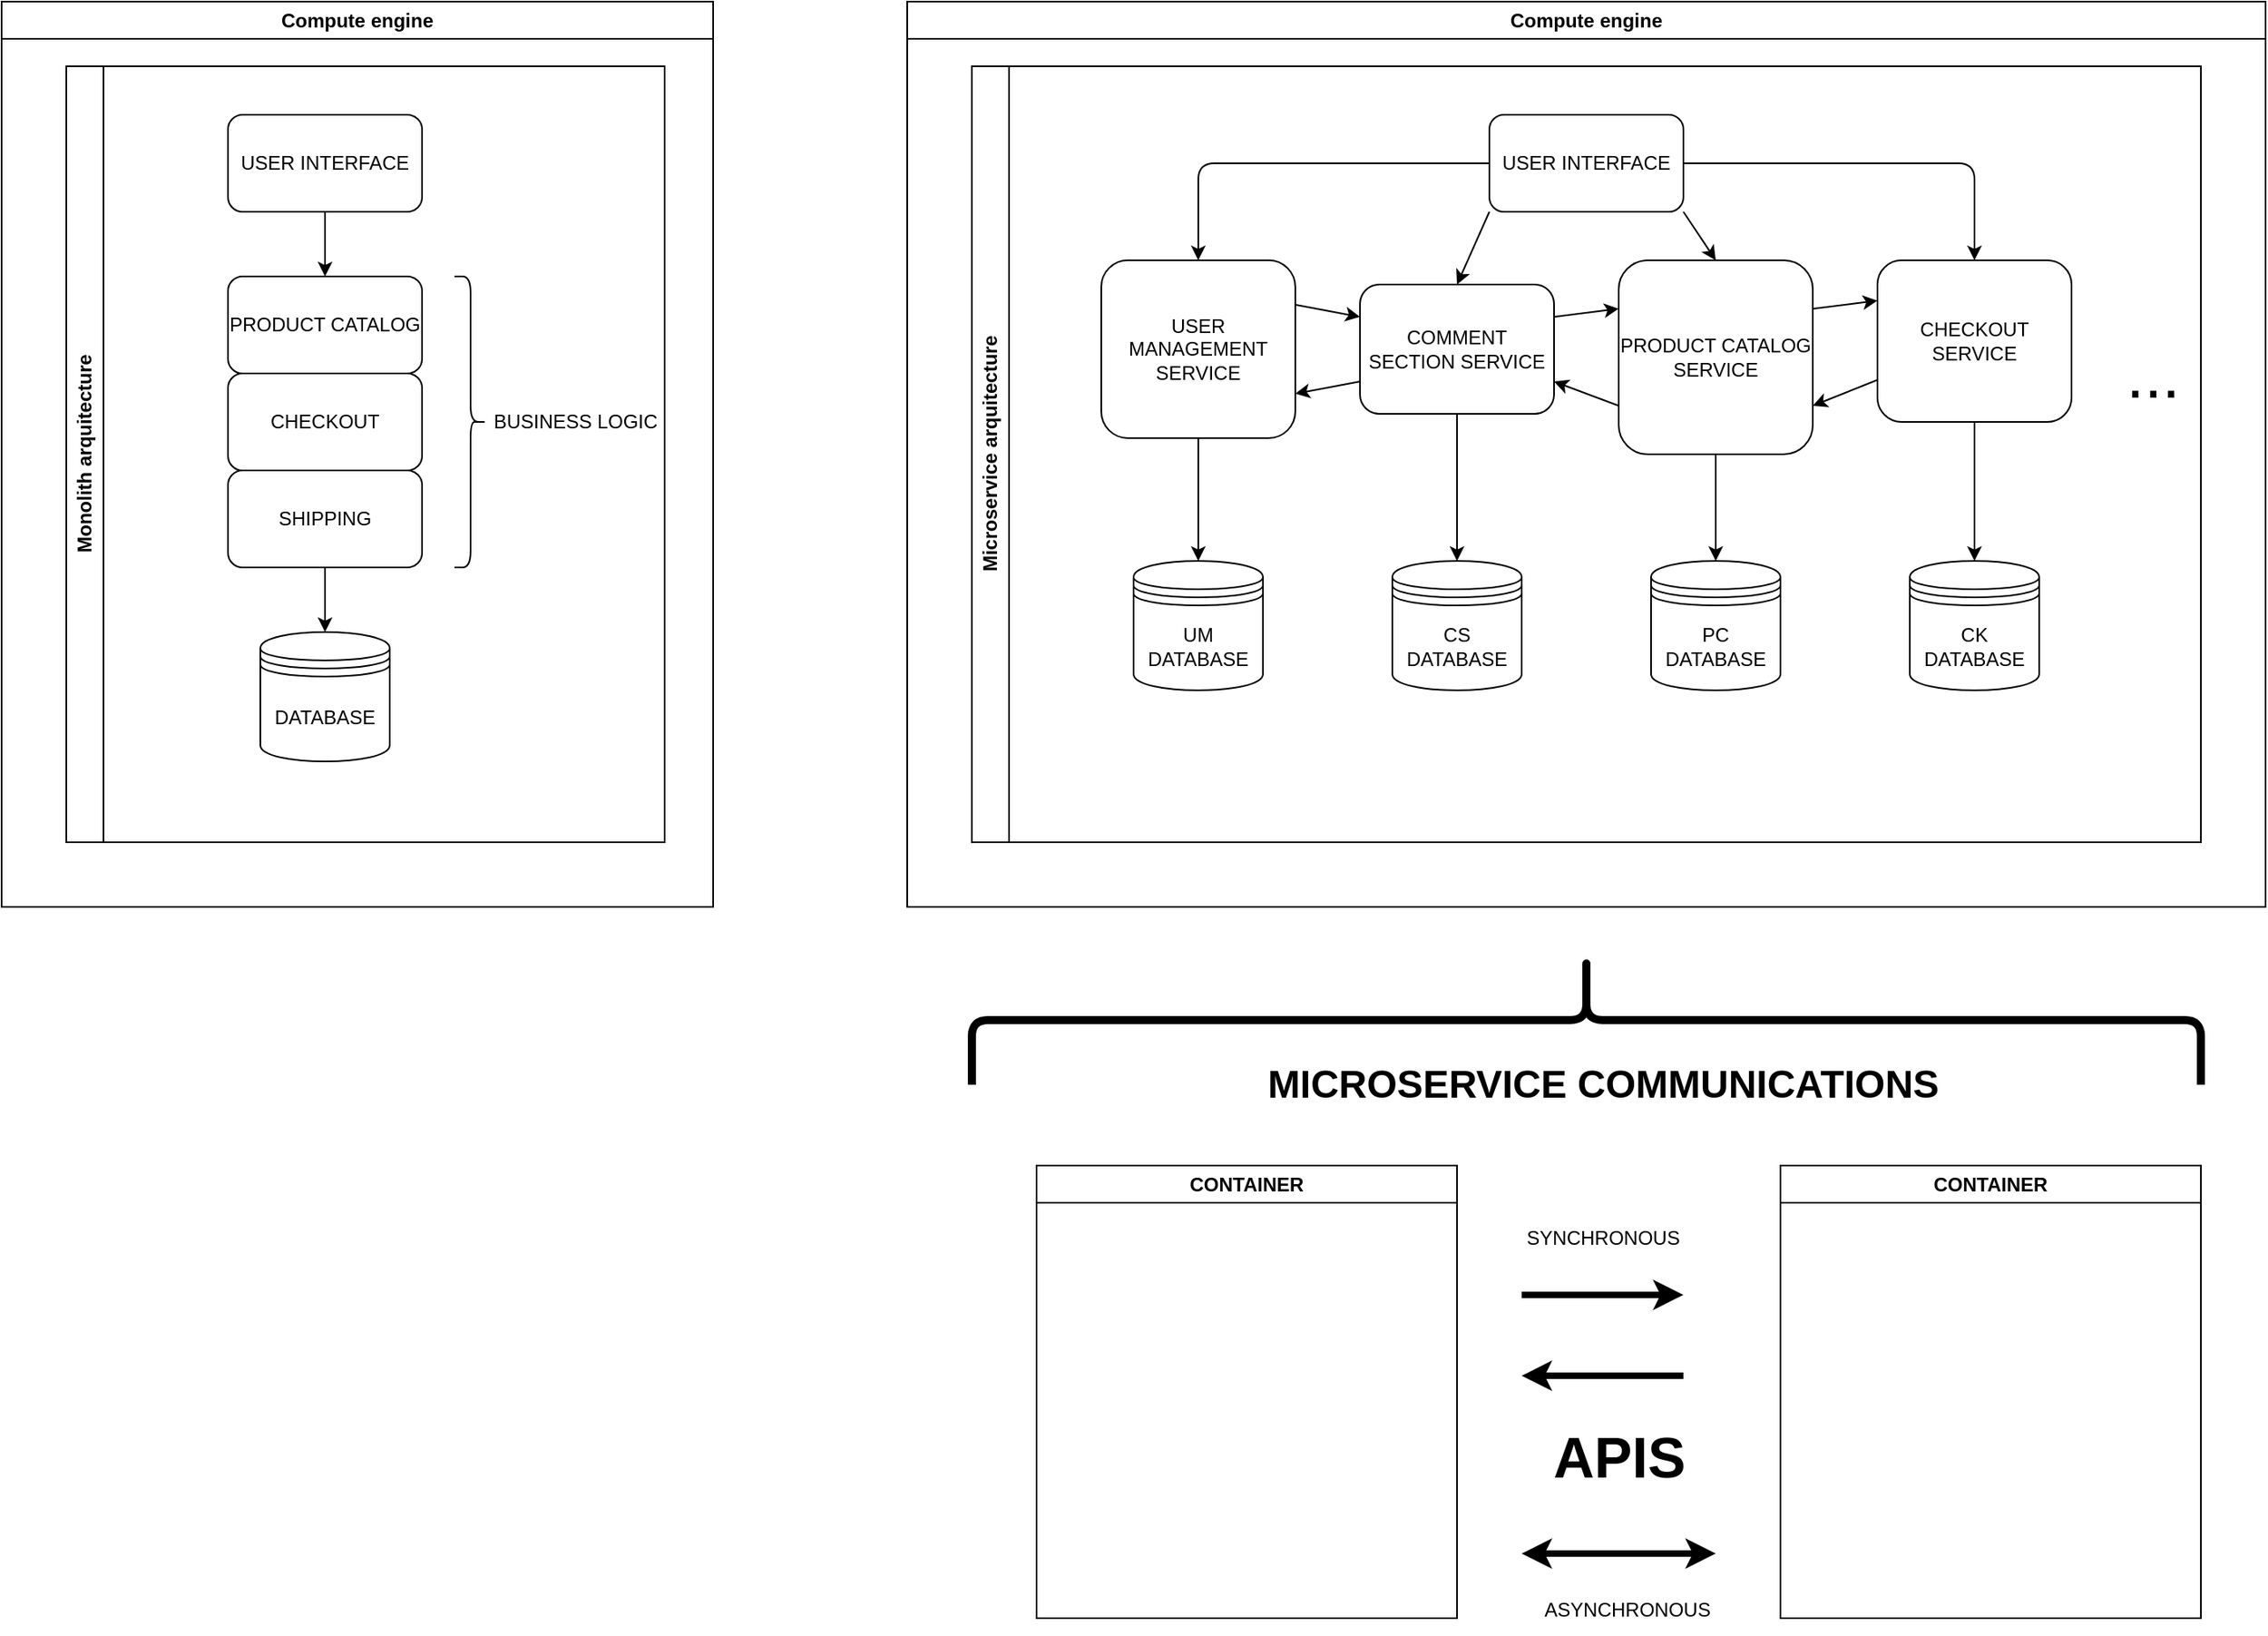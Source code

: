 <mxfile>
    <diagram id="6E3Zh_FaCeuFza-TY5ni" name="Page-1">
        <mxGraphModel dx="971" dy="837" grid="1" gridSize="10" guides="1" tooltips="1" connect="1" arrows="1" fold="1" page="1" pageScale="1" pageWidth="827" pageHeight="1169" math="0" shadow="0">
            <root>
                <mxCell id="0"/>
                <mxCell id="1" parent="0"/>
                <mxCell id="2" value="Compute engine" style="swimlane;whiteSpace=wrap;html=1;" parent="1" vertex="1">
                    <mxGeometry x="40" y="80" width="440" height="560" as="geometry"/>
                </mxCell>
                <mxCell id="5" value="Monolith arquitecture" style="swimlane;horizontal=0;whiteSpace=wrap;html=1;" parent="2" vertex="1">
                    <mxGeometry x="40" y="40" width="370" height="480" as="geometry"/>
                </mxCell>
                <mxCell id="6" value="USER INTERFACE" style="rounded=1;whiteSpace=wrap;html=1;" parent="5" vertex="1">
                    <mxGeometry x="100" y="30" width="120" height="60" as="geometry"/>
                </mxCell>
                <mxCell id="7" value="PRODUCT CATALOG" style="rounded=1;whiteSpace=wrap;html=1;" vertex="1" parent="5">
                    <mxGeometry x="100" y="130" width="120" height="60" as="geometry"/>
                </mxCell>
                <mxCell id="8" value="CHECKOUT" style="rounded=1;whiteSpace=wrap;html=1;" vertex="1" parent="5">
                    <mxGeometry x="100" y="190" width="120" height="60" as="geometry"/>
                </mxCell>
                <mxCell id="9" value="SHIPPING" style="rounded=1;whiteSpace=wrap;html=1;" vertex="1" parent="5">
                    <mxGeometry x="100" y="250" width="120" height="60" as="geometry"/>
                </mxCell>
                <mxCell id="10" value="" style="shape=curlyBracket;whiteSpace=wrap;html=1;rounded=1;flipH=1;labelPosition=right;verticalLabelPosition=middle;align=left;verticalAlign=middle;" vertex="1" parent="5">
                    <mxGeometry x="240" y="130" width="20" height="180" as="geometry"/>
                </mxCell>
                <mxCell id="12" value="DATABASE" style="shape=datastore;whiteSpace=wrap;html=1;" vertex="1" parent="5">
                    <mxGeometry x="120" y="350" width="80" height="80" as="geometry"/>
                </mxCell>
                <mxCell id="13" value="" style="endArrow=classic;html=1;exitX=0.5;exitY=1;exitDx=0;exitDy=0;entryX=0.5;entryY=0;entryDx=0;entryDy=0;" edge="1" parent="5" source="6" target="7">
                    <mxGeometry width="50" height="50" relative="1" as="geometry">
                        <mxPoint x="230" y="290" as="sourcePoint"/>
                        <mxPoint x="280" y="240" as="targetPoint"/>
                    </mxGeometry>
                </mxCell>
                <mxCell id="14" value="" style="endArrow=classic;html=1;entryX=0.5;entryY=0;entryDx=0;entryDy=0;exitX=0.5;exitY=1;exitDx=0;exitDy=0;" edge="1" parent="5" source="9" target="12">
                    <mxGeometry width="50" height="50" relative="1" as="geometry">
                        <mxPoint x="160" y="320" as="sourcePoint"/>
                        <mxPoint x="170" y="140" as="targetPoint"/>
                    </mxGeometry>
                </mxCell>
                <mxCell id="15" value="BUSINESS LOGIC" style="text;html=1;strokeColor=none;fillColor=none;align=center;verticalAlign=middle;whiteSpace=wrap;rounded=0;rotation=0;" vertex="1" parent="5">
                    <mxGeometry x="260" y="205" width="110" height="30" as="geometry"/>
                </mxCell>
                <mxCell id="27" value="Compute engine" style="swimlane;whiteSpace=wrap;html=1;" vertex="1" parent="1">
                    <mxGeometry x="600" y="80" width="840" height="560" as="geometry"/>
                </mxCell>
                <mxCell id="28" value="Microservice arquitecture" style="swimlane;horizontal=0;whiteSpace=wrap;html=1;" vertex="1" parent="27">
                    <mxGeometry x="40" y="40" width="760" height="480" as="geometry"/>
                </mxCell>
                <mxCell id="38" value="USER INTERFACE" style="rounded=1;whiteSpace=wrap;html=1;" vertex="1" parent="28">
                    <mxGeometry x="320" y="30" width="120" height="60" as="geometry"/>
                </mxCell>
                <mxCell id="39" value="USER MANAGEMENT SERVICE" style="rounded=1;whiteSpace=wrap;html=1;" vertex="1" parent="28">
                    <mxGeometry x="80" y="120" width="120" height="110" as="geometry"/>
                </mxCell>
                <mxCell id="40" value="COMMENT SECTION SERVICE" style="rounded=1;whiteSpace=wrap;html=1;" vertex="1" parent="28">
                    <mxGeometry x="240" y="135" width="120" height="80" as="geometry"/>
                </mxCell>
                <mxCell id="41" value="PRODUCT CATALOG SERVICE" style="rounded=1;whiteSpace=wrap;html=1;" vertex="1" parent="28">
                    <mxGeometry x="400" y="120" width="120" height="120" as="geometry"/>
                </mxCell>
                <mxCell id="42" value="CHECKOUT SERVICE" style="rounded=1;whiteSpace=wrap;html=1;" vertex="1" parent="28">
                    <mxGeometry x="560" y="120" width="120" height="100" as="geometry"/>
                </mxCell>
                <mxCell id="43" value="&lt;font style=&quot;font-size: 40px;&quot;&gt;...&lt;/font&gt;" style="text;html=1;align=center;verticalAlign=middle;resizable=0;points=[];autosize=1;strokeColor=none;fillColor=none;" vertex="1" parent="28">
                    <mxGeometry x="700" y="160" width="60" height="60" as="geometry"/>
                </mxCell>
                <mxCell id="44" value="UM DATABASE" style="shape=datastore;whiteSpace=wrap;html=1;" vertex="1" parent="28">
                    <mxGeometry x="100" y="306" width="80" height="80" as="geometry"/>
                </mxCell>
                <mxCell id="45" value="CS DATABASE" style="shape=datastore;whiteSpace=wrap;html=1;" vertex="1" parent="28">
                    <mxGeometry x="260" y="306" width="80" height="80" as="geometry"/>
                </mxCell>
                <mxCell id="46" value="PC DATABASE" style="shape=datastore;whiteSpace=wrap;html=1;" vertex="1" parent="28">
                    <mxGeometry x="420" y="306" width="80" height="80" as="geometry"/>
                </mxCell>
                <mxCell id="47" value="CK DATABASE" style="shape=datastore;whiteSpace=wrap;html=1;" vertex="1" parent="28">
                    <mxGeometry x="580" y="306" width="80" height="80" as="geometry"/>
                </mxCell>
                <mxCell id="65" value="" style="endArrow=classic;html=1;fontSize=40;exitX=1;exitY=0.25;exitDx=0;exitDy=0;entryX=0;entryY=0.25;entryDx=0;entryDy=0;" edge="1" parent="28" source="39" target="40">
                    <mxGeometry width="50" height="50" relative="1" as="geometry">
                        <mxPoint x="250" y="170" as="sourcePoint"/>
                        <mxPoint x="300" y="120" as="targetPoint"/>
                    </mxGeometry>
                </mxCell>
                <mxCell id="66" value="" style="endArrow=classic;html=1;fontSize=40;exitX=0;exitY=0.75;exitDx=0;exitDy=0;entryX=1;entryY=0.75;entryDx=0;entryDy=0;" edge="1" parent="28" source="40" target="39">
                    <mxGeometry width="50" height="50" relative="1" as="geometry">
                        <mxPoint x="210" y="157.5" as="sourcePoint"/>
                        <mxPoint x="250" y="165" as="targetPoint"/>
                    </mxGeometry>
                </mxCell>
                <mxCell id="67" value="" style="endArrow=classic;html=1;fontSize=40;entryX=0;entryY=0.25;entryDx=0;entryDy=0;exitX=1;exitY=0.25;exitDx=0;exitDy=0;" edge="1" parent="28" source="40" target="41">
                    <mxGeometry width="50" height="50" relative="1" as="geometry">
                        <mxPoint x="250" y="170" as="sourcePoint"/>
                        <mxPoint x="300" y="120" as="targetPoint"/>
                    </mxGeometry>
                </mxCell>
                <mxCell id="68" value="" style="endArrow=classic;html=1;fontSize=40;exitX=0;exitY=0.75;exitDx=0;exitDy=0;entryX=1;entryY=0.75;entryDx=0;entryDy=0;" edge="1" parent="28" source="41" target="40">
                    <mxGeometry width="50" height="50" relative="1" as="geometry">
                        <mxPoint x="250" y="170" as="sourcePoint"/>
                        <mxPoint x="300" y="120" as="targetPoint"/>
                    </mxGeometry>
                </mxCell>
                <mxCell id="69" value="" style="endArrow=classic;html=1;fontSize=40;entryX=0;entryY=0.25;entryDx=0;entryDy=0;exitX=1;exitY=0.25;exitDx=0;exitDy=0;" edge="1" parent="28" source="41" target="42">
                    <mxGeometry width="50" height="50" relative="1" as="geometry">
                        <mxPoint x="250" y="170" as="sourcePoint"/>
                        <mxPoint x="300" y="120" as="targetPoint"/>
                    </mxGeometry>
                </mxCell>
                <mxCell id="70" value="" style="endArrow=classic;html=1;fontSize=40;entryX=1;entryY=0.75;entryDx=0;entryDy=0;" edge="1" parent="28" source="42" target="41">
                    <mxGeometry width="50" height="50" relative="1" as="geometry">
                        <mxPoint x="250" y="170" as="sourcePoint"/>
                        <mxPoint x="300" y="120" as="targetPoint"/>
                    </mxGeometry>
                </mxCell>
                <mxCell id="71" value="" style="endArrow=classic;html=1;fontSize=40;exitX=0.5;exitY=1;exitDx=0;exitDy=0;entryX=0.5;entryY=0;entryDx=0;entryDy=0;" edge="1" parent="28" source="39" target="44">
                    <mxGeometry width="50" height="50" relative="1" as="geometry">
                        <mxPoint x="250" y="170" as="sourcePoint"/>
                        <mxPoint x="300" y="120" as="targetPoint"/>
                    </mxGeometry>
                </mxCell>
                <mxCell id="72" value="" style="endArrow=classic;html=1;fontSize=40;exitX=0.5;exitY=1;exitDx=0;exitDy=0;entryX=0.5;entryY=0;entryDx=0;entryDy=0;" edge="1" parent="28" source="40" target="45">
                    <mxGeometry width="50" height="50" relative="1" as="geometry">
                        <mxPoint x="250" y="170" as="sourcePoint"/>
                        <mxPoint x="300" y="120" as="targetPoint"/>
                    </mxGeometry>
                </mxCell>
                <mxCell id="73" value="" style="endArrow=classic;html=1;fontSize=40;exitX=0.5;exitY=1;exitDx=0;exitDy=0;entryX=0.5;entryY=0;entryDx=0;entryDy=0;" edge="1" parent="28" source="41" target="46">
                    <mxGeometry width="50" height="50" relative="1" as="geometry">
                        <mxPoint x="250" y="170" as="sourcePoint"/>
                        <mxPoint x="300" y="120" as="targetPoint"/>
                    </mxGeometry>
                </mxCell>
                <mxCell id="74" value="" style="endArrow=classic;html=1;fontSize=40;exitX=0.5;exitY=1;exitDx=0;exitDy=0;entryX=0.5;entryY=0;entryDx=0;entryDy=0;" edge="1" parent="28" source="42" target="47">
                    <mxGeometry width="50" height="50" relative="1" as="geometry">
                        <mxPoint x="250" y="170" as="sourcePoint"/>
                        <mxPoint x="300" y="120" as="targetPoint"/>
                    </mxGeometry>
                </mxCell>
                <mxCell id="76" value="" style="endArrow=classic;html=1;fontSize=40;exitX=0;exitY=0.5;exitDx=0;exitDy=0;entryX=0.5;entryY=0;entryDx=0;entryDy=0;" edge="1" parent="28" source="38" target="39">
                    <mxGeometry width="50" height="50" relative="1" as="geometry">
                        <mxPoint x="250" y="170" as="sourcePoint"/>
                        <mxPoint x="300" y="120" as="targetPoint"/>
                        <Array as="points">
                            <mxPoint x="140" y="60"/>
                        </Array>
                    </mxGeometry>
                </mxCell>
                <mxCell id="77" value="" style="endArrow=classic;html=1;fontSize=40;exitX=0;exitY=1;exitDx=0;exitDy=0;entryX=0.5;entryY=0;entryDx=0;entryDy=0;" edge="1" parent="28" source="38" target="40">
                    <mxGeometry width="50" height="50" relative="1" as="geometry">
                        <mxPoint x="250" y="170" as="sourcePoint"/>
                        <mxPoint x="300" y="120" as="targetPoint"/>
                    </mxGeometry>
                </mxCell>
                <mxCell id="78" value="" style="endArrow=classic;html=1;fontSize=40;exitX=1;exitY=1;exitDx=0;exitDy=0;entryX=0.5;entryY=0;entryDx=0;entryDy=0;" edge="1" parent="28" source="38" target="41">
                    <mxGeometry width="50" height="50" relative="1" as="geometry">
                        <mxPoint x="250" y="170" as="sourcePoint"/>
                        <mxPoint x="300" y="120" as="targetPoint"/>
                    </mxGeometry>
                </mxCell>
                <mxCell id="79" value="" style="endArrow=classic;html=1;fontSize=40;exitX=1;exitY=0.5;exitDx=0;exitDy=0;entryX=0.5;entryY=0;entryDx=0;entryDy=0;" edge="1" parent="28" source="38" target="42">
                    <mxGeometry width="50" height="50" relative="1" as="geometry">
                        <mxPoint x="250" y="170" as="sourcePoint"/>
                        <mxPoint x="300" y="120" as="targetPoint"/>
                        <Array as="points">
                            <mxPoint x="620" y="60"/>
                        </Array>
                    </mxGeometry>
                </mxCell>
                <mxCell id="80" value="" style="shape=curlyBracket;whiteSpace=wrap;html=1;rounded=1;labelPosition=left;verticalLabelPosition=middle;align=right;verticalAlign=middle;fontSize=40;direction=south;strokeWidth=5;" vertex="1" parent="1">
                    <mxGeometry x="640" y="670" width="760" height="80" as="geometry"/>
                </mxCell>
                <mxCell id="82" value="CONTAINER" style="swimlane;whiteSpace=wrap;html=1;" vertex="1" parent="1">
                    <mxGeometry x="680" y="800" width="260" height="280" as="geometry"/>
                </mxCell>
                <mxCell id="108" value="MICROSERVICE COMMUNICATIONS" style="text;strokeColor=none;fillColor=none;html=1;fontSize=24;fontStyle=1;verticalAlign=middle;align=center;strokeWidth=5;" vertex="1" parent="1">
                    <mxGeometry x="810" y="730" width="440" height="40" as="geometry"/>
                </mxCell>
                <mxCell id="109" value="CONTAINER" style="swimlane;whiteSpace=wrap;html=1;" vertex="1" parent="1">
                    <mxGeometry x="1140" y="800" width="260" height="280" as="geometry"/>
                </mxCell>
                <mxCell id="112" value="" style="endArrow=classic;html=1;fontSize=12;strokeWidth=4;" edge="1" parent="1">
                    <mxGeometry width="50" height="50" relative="1" as="geometry">
                        <mxPoint x="980" y="880" as="sourcePoint"/>
                        <mxPoint x="1080" y="880" as="targetPoint"/>
                    </mxGeometry>
                </mxCell>
                <mxCell id="113" value="" style="endArrow=classic;html=1;fontSize=12;strokeWidth=4;" edge="1" parent="1">
                    <mxGeometry width="50" height="50" relative="1" as="geometry">
                        <mxPoint x="1080" y="930" as="sourcePoint"/>
                        <mxPoint x="980" y="930" as="targetPoint"/>
                    </mxGeometry>
                </mxCell>
                <mxCell id="114" value="" style="endArrow=classic;startArrow=classic;html=1;strokeWidth=4;fontSize=12;" edge="1" parent="1">
                    <mxGeometry width="50" height="50" relative="1" as="geometry">
                        <mxPoint x="980" y="1040" as="sourcePoint"/>
                        <mxPoint x="1100" y="1040" as="targetPoint"/>
                    </mxGeometry>
                </mxCell>
                <mxCell id="119" value="SYNCHRONOUS" style="text;html=1;align=center;verticalAlign=middle;resizable=0;points=[];autosize=1;strokeColor=none;fillColor=none;fontSize=12;" vertex="1" parent="1">
                    <mxGeometry x="970" y="830" width="120" height="30" as="geometry"/>
                </mxCell>
                <mxCell id="120" value="ASYNCHRONOUS" style="text;html=1;align=center;verticalAlign=middle;resizable=0;points=[];autosize=1;strokeColor=none;fillColor=none;fontSize=12;" vertex="1" parent="1">
                    <mxGeometry x="980" y="1060" width="130" height="30" as="geometry"/>
                </mxCell>
                <mxCell id="121" value="&lt;font style=&quot;font-size: 35px;&quot;&gt;APIS&lt;/font&gt;" style="text;strokeColor=none;fillColor=none;html=1;fontSize=24;fontStyle=1;verticalAlign=middle;align=center;strokeWidth=1;" vertex="1" parent="1">
                    <mxGeometry x="960" y="950" width="160" height="60" as="geometry"/>
                </mxCell>
            </root>
        </mxGraphModel>
    </diagram>
</mxfile>
